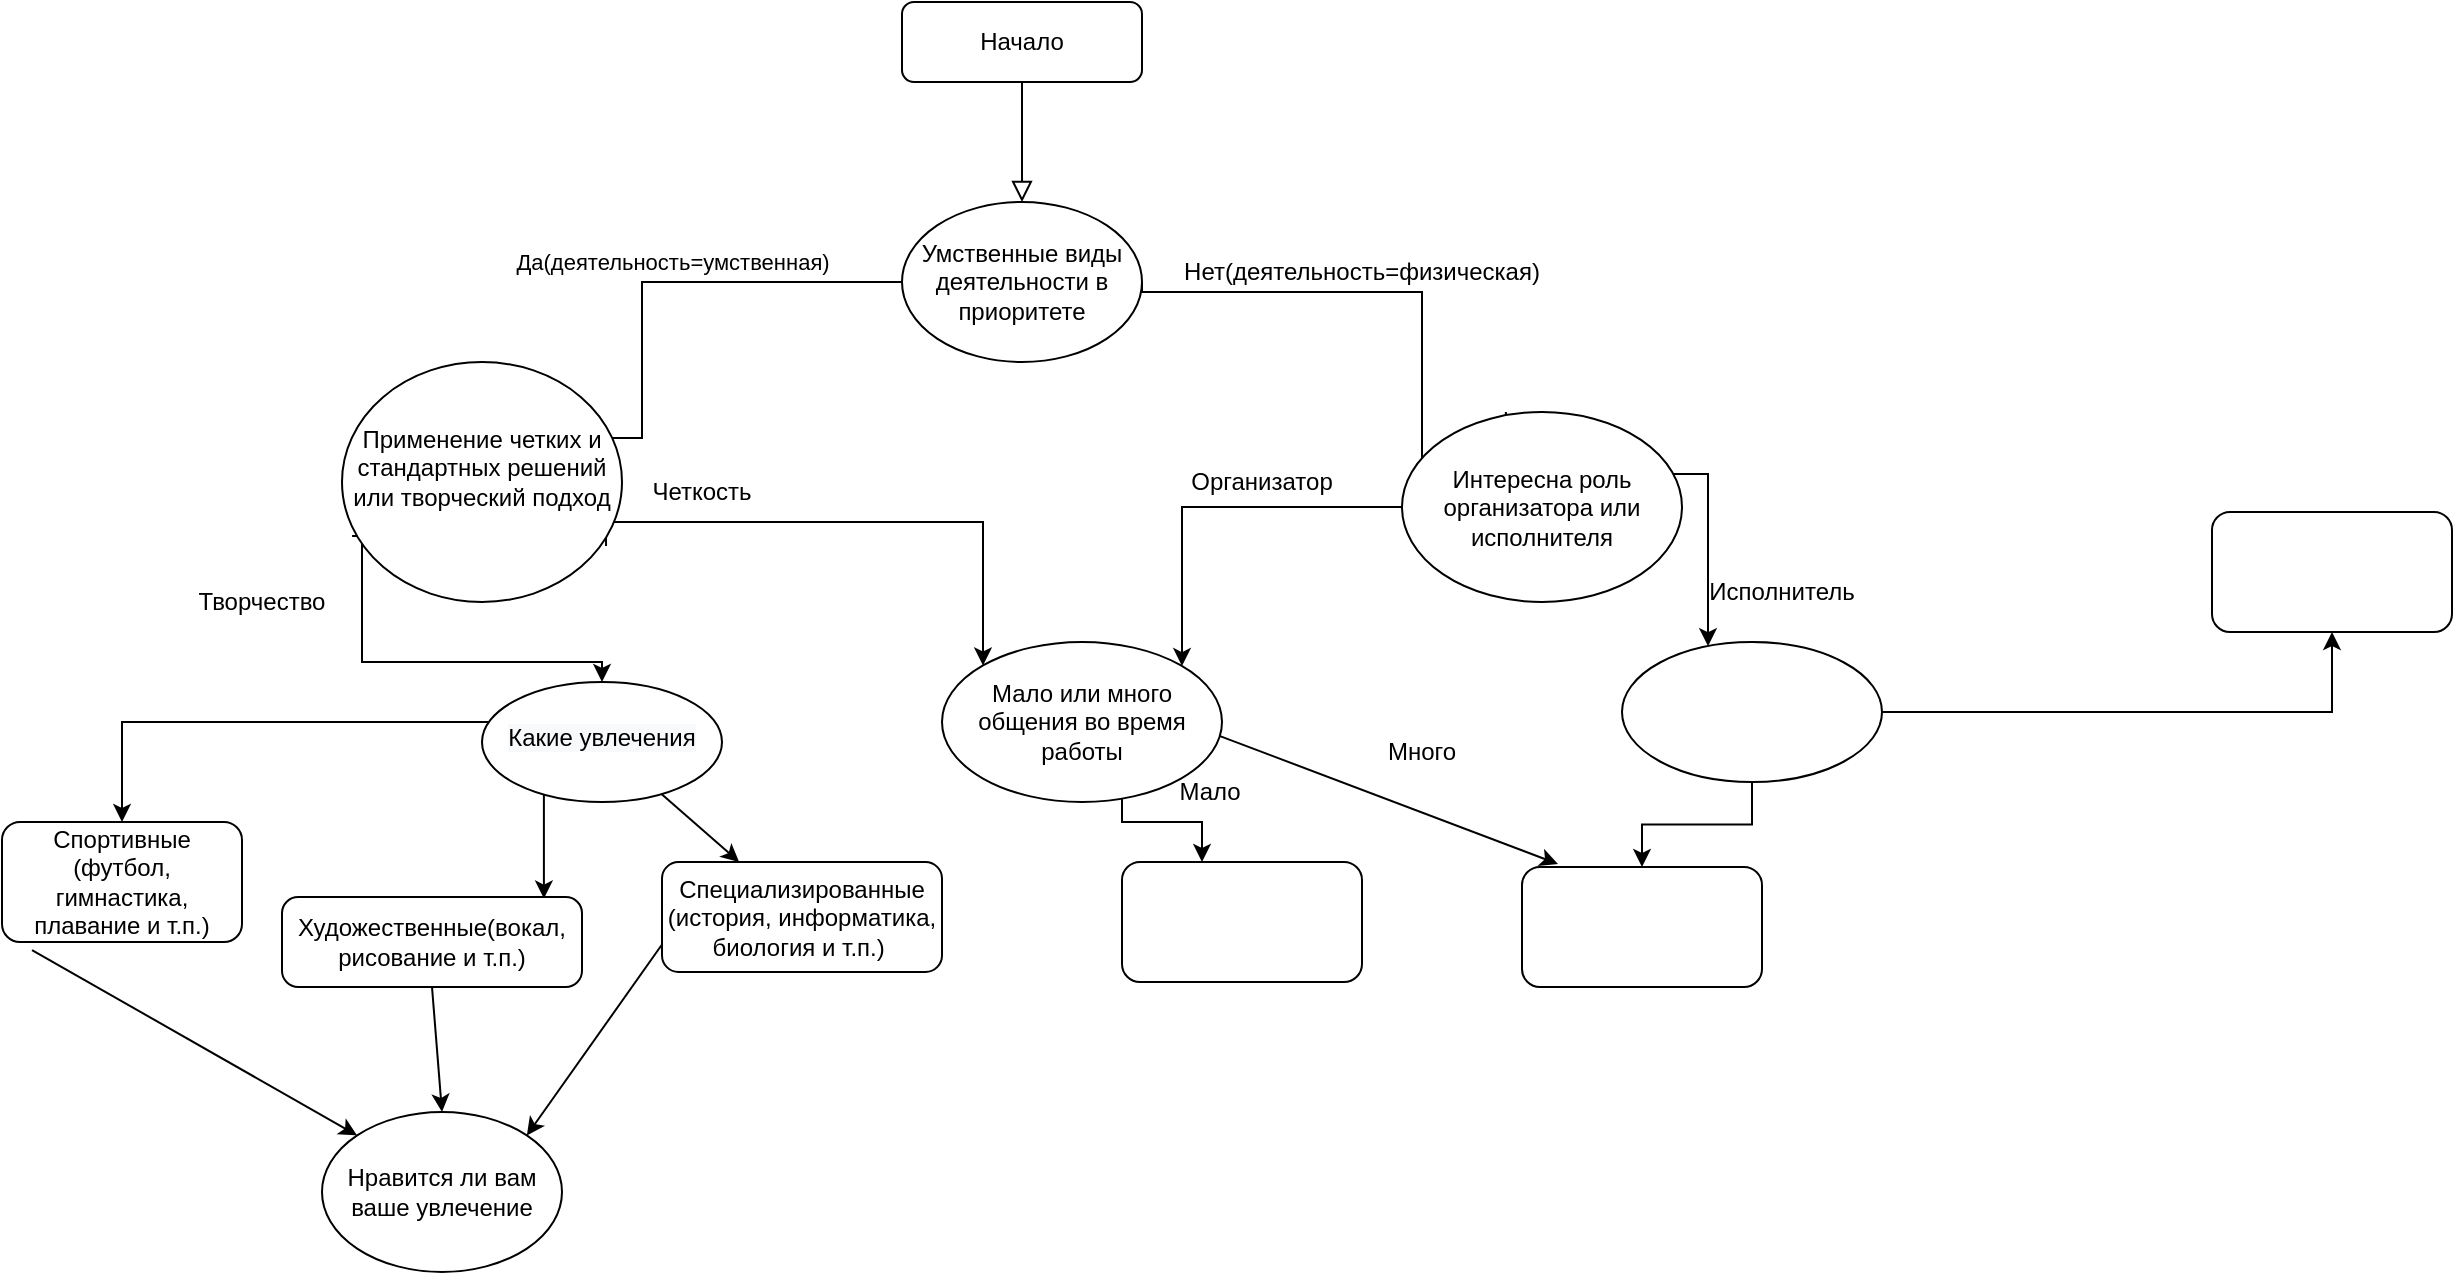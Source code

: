 <mxfile version="17.5.0" type="github">
  <diagram id="C5RBs43oDa-KdzZeNtuy" name="Page-1">
    <mxGraphModel dx="2125" dy="865" grid="1" gridSize="10" guides="1" tooltips="1" connect="1" arrows="1" fold="1" page="1" pageScale="1" pageWidth="827" pageHeight="1169" math="0" shadow="0">
      <root>
        <mxCell id="WIyWlLk6GJQsqaUBKTNV-0" />
        <mxCell id="WIyWlLk6GJQsqaUBKTNV-1" parent="WIyWlLk6GJQsqaUBKTNV-0" />
        <mxCell id="WIyWlLk6GJQsqaUBKTNV-2" value="" style="rounded=0;html=1;jettySize=auto;orthogonalLoop=1;fontSize=11;endArrow=block;endFill=0;endSize=8;strokeWidth=1;shadow=0;labelBackgroundColor=none;edgeStyle=orthogonalEdgeStyle;entryX=0.5;entryY=0;entryDx=0;entryDy=0;" parent="WIyWlLk6GJQsqaUBKTNV-1" source="WIyWlLk6GJQsqaUBKTNV-3" target="tutk3JAOFtVvvC1cwbrb-34" edge="1">
          <mxGeometry relative="1" as="geometry">
            <mxPoint x="355" y="70" as="targetPoint" />
          </mxGeometry>
        </mxCell>
        <mxCell id="WIyWlLk6GJQsqaUBKTNV-3" value="Начало" style="rounded=1;whiteSpace=wrap;html=1;fontSize=12;glass=0;strokeWidth=1;shadow=0;" parent="WIyWlLk6GJQsqaUBKTNV-1" vertex="1">
          <mxGeometry x="290" y="20" width="120" height="40" as="geometry" />
        </mxCell>
        <mxCell id="WIyWlLk6GJQsqaUBKTNV-4" value="Да(деятельность=умственная)" style="rounded=0;html=1;jettySize=auto;orthogonalLoop=1;fontSize=11;endArrow=block;endFill=0;endSize=8;strokeWidth=1;shadow=0;labelBackgroundColor=none;edgeStyle=orthogonalEdgeStyle;exitX=0;exitY=0.5;exitDx=0;exitDy=0;entryX=0.75;entryY=0.067;entryDx=0;entryDy=0;entryPerimeter=0;" parent="WIyWlLk6GJQsqaUBKTNV-1" source="tutk3JAOFtVvvC1cwbrb-34" target="tutk3JAOFtVvvC1cwbrb-30" edge="1">
          <mxGeometry x="-0.187" y="-10" relative="1" as="geometry">
            <mxPoint as="offset" />
            <mxPoint x="265" y="160" as="sourcePoint" />
            <mxPoint x="180" y="250" as="targetPoint" />
            <Array as="points">
              <mxPoint x="160" y="160" />
              <mxPoint x="160" y="238" />
            </Array>
          </mxGeometry>
        </mxCell>
        <mxCell id="tutk3JAOFtVvvC1cwbrb-13" value="" style="edgeStyle=orthogonalEdgeStyle;rounded=0;orthogonalLoop=1;jettySize=auto;html=1;exitX=0.943;exitY=0.767;exitDx=0;exitDy=0;exitPerimeter=0;entryX=0;entryY=0;entryDx=0;entryDy=0;startArrow=none;" edge="1" parent="WIyWlLk6GJQsqaUBKTNV-1" source="tutk3JAOFtVvvC1cwbrb-30" target="tutk3JAOFtVvvC1cwbrb-9">
          <mxGeometry relative="1" as="geometry">
            <mxPoint x="280" y="345" as="sourcePoint" />
            <mxPoint x="310" y="450" as="targetPoint" />
            <Array as="points">
              <mxPoint x="142" y="280" />
              <mxPoint x="331" y="280" />
            </Array>
          </mxGeometry>
        </mxCell>
        <mxCell id="tutk3JAOFtVvvC1cwbrb-15" value="" style="edgeStyle=orthogonalEdgeStyle;rounded=0;orthogonalLoop=1;jettySize=auto;html=1;exitX=0.036;exitY=0.725;exitDx=0;exitDy=0;exitPerimeter=0;entryX=0.5;entryY=0;entryDx=0;entryDy=0;" edge="1" parent="WIyWlLk6GJQsqaUBKTNV-1" source="tutk3JAOFtVvvC1cwbrb-30" target="tutk3JAOFtVvvC1cwbrb-14">
          <mxGeometry relative="1" as="geometry">
            <mxPoint x="80" y="390" as="sourcePoint" />
            <Array as="points">
              <mxPoint x="20" y="287" />
              <mxPoint x="20" y="350" />
            </Array>
          </mxGeometry>
        </mxCell>
        <mxCell id="tutk3JAOFtVvvC1cwbrb-8" value="" style="edgeStyle=orthogonalEdgeStyle;rounded=0;orthogonalLoop=1;jettySize=auto;html=1;exitX=0.964;exitY=0.326;exitDx=0;exitDy=0;exitPerimeter=0;" edge="1" parent="WIyWlLk6GJQsqaUBKTNV-1" source="tutk3JAOFtVvvC1cwbrb-35" target="tutk3JAOFtVvvC1cwbrb-7">
          <mxGeometry relative="1" as="geometry">
            <mxPoint x="650" y="305" as="sourcePoint" />
            <Array as="points">
              <mxPoint x="693" y="306" />
              <mxPoint x="693" y="305" />
            </Array>
          </mxGeometry>
        </mxCell>
        <mxCell id="tutk3JAOFtVvvC1cwbrb-10" value="" style="edgeStyle=orthogonalEdgeStyle;rounded=0;orthogonalLoop=1;jettySize=auto;html=1;exitX=0;exitY=0.5;exitDx=0;exitDy=0;startArrow=none;" edge="1" parent="WIyWlLk6GJQsqaUBKTNV-1" source="tutk3JAOFtVvvC1cwbrb-35" target="tutk3JAOFtVvvC1cwbrb-9">
          <mxGeometry relative="1" as="geometry">
            <mxPoint x="386.16" y="250.11" as="sourcePoint" />
            <Array as="points">
              <mxPoint x="430" y="273" />
              <mxPoint x="430" y="380" />
            </Array>
          </mxGeometry>
        </mxCell>
        <mxCell id="tutk3JAOFtVvvC1cwbrb-1" value="" style="edgeStyle=orthogonalEdgeStyle;rounded=0;html=1;jettySize=auto;orthogonalLoop=1;fontSize=11;endArrow=none;endFill=0;endSize=8;strokeWidth=1;shadow=0;labelBackgroundColor=none;exitX=1;exitY=0.5;exitDx=0;exitDy=0;entryX=0.371;entryY=0;entryDx=0;entryDy=0;entryPerimeter=0;" edge="1" parent="WIyWlLk6GJQsqaUBKTNV-1" source="tutk3JAOFtVvvC1cwbrb-34" target="tutk3JAOFtVvvC1cwbrb-35">
          <mxGeometry x="-0.615" y="20" relative="1" as="geometry">
            <mxPoint as="offset" />
            <mxPoint x="450" y="165" as="sourcePoint" />
            <mxPoint x="550" y="268.333" as="targetPoint" />
            <Array as="points">
              <mxPoint x="410" y="165" />
              <mxPoint x="550" y="165" />
              <mxPoint x="550" y="275" />
            </Array>
          </mxGeometry>
        </mxCell>
        <mxCell id="tutk3JAOFtVvvC1cwbrb-3" value="Нет(деятельность=физическая)" style="text;html=1;strokeColor=none;fillColor=none;align=center;verticalAlign=middle;whiteSpace=wrap;rounded=0;" vertex="1" parent="WIyWlLk6GJQsqaUBKTNV-1">
          <mxGeometry x="490" y="140" width="60" height="30" as="geometry" />
        </mxCell>
        <mxCell id="tutk3JAOFtVvvC1cwbrb-21" value="" style="edgeStyle=orthogonalEdgeStyle;rounded=0;orthogonalLoop=1;jettySize=auto;html=1;" edge="1" parent="WIyWlLk6GJQsqaUBKTNV-1" source="tutk3JAOFtVvvC1cwbrb-7" target="tutk3JAOFtVvvC1cwbrb-20">
          <mxGeometry relative="1" as="geometry" />
        </mxCell>
        <mxCell id="tutk3JAOFtVvvC1cwbrb-23" value="" style="edgeStyle=orthogonalEdgeStyle;rounded=0;orthogonalLoop=1;jettySize=auto;html=1;" edge="1" parent="WIyWlLk6GJQsqaUBKTNV-1" source="tutk3JAOFtVvvC1cwbrb-7" target="tutk3JAOFtVvvC1cwbrb-22">
          <mxGeometry relative="1" as="geometry" />
        </mxCell>
        <mxCell id="tutk3JAOFtVvvC1cwbrb-7" value="" style="ellipse;whiteSpace=wrap;html=1;" vertex="1" parent="WIyWlLk6GJQsqaUBKTNV-1">
          <mxGeometry x="650" y="340" width="130" height="70" as="geometry" />
        </mxCell>
        <mxCell id="tutk3JAOFtVvvC1cwbrb-28" value="" style="edgeStyle=orthogonalEdgeStyle;rounded=0;orthogonalLoop=1;jettySize=auto;html=1;" edge="1" parent="WIyWlLk6GJQsqaUBKTNV-1" source="tutk3JAOFtVvvC1cwbrb-9" target="tutk3JAOFtVvvC1cwbrb-27">
          <mxGeometry relative="1" as="geometry">
            <Array as="points">
              <mxPoint x="400" y="430" />
              <mxPoint x="440" y="430" />
            </Array>
          </mxGeometry>
        </mxCell>
        <mxCell id="tutk3JAOFtVvvC1cwbrb-9" value="&lt;span&gt;Мало или много общения во время работы&lt;/span&gt;" style="ellipse;whiteSpace=wrap;html=1;" vertex="1" parent="WIyWlLk6GJQsqaUBKTNV-1">
          <mxGeometry x="310" y="340" width="140" height="80" as="geometry" />
        </mxCell>
        <mxCell id="tutk3JAOFtVvvC1cwbrb-11" value="Исполнитель" style="text;html=1;strokeColor=none;fillColor=none;align=center;verticalAlign=middle;whiteSpace=wrap;rounded=0;" vertex="1" parent="WIyWlLk6GJQsqaUBKTNV-1">
          <mxGeometry x="700" y="300" width="60" height="30" as="geometry" />
        </mxCell>
        <mxCell id="tutk3JAOFtVvvC1cwbrb-40" value="" style="edgeStyle=orthogonalEdgeStyle;rounded=0;orthogonalLoop=1;jettySize=auto;html=1;entryX=0.873;entryY=0.017;entryDx=0;entryDy=0;entryPerimeter=0;" edge="1" parent="WIyWlLk6GJQsqaUBKTNV-1" source="tutk3JAOFtVvvC1cwbrb-14" target="tutk3JAOFtVvvC1cwbrb-43">
          <mxGeometry relative="1" as="geometry">
            <mxPoint x="189.2" y="599.4" as="targetPoint" />
            <Array as="points">
              <mxPoint x="111" y="420" />
              <mxPoint x="111" y="420" />
            </Array>
          </mxGeometry>
        </mxCell>
        <mxCell id="tutk3JAOFtVvvC1cwbrb-48" value="" style="edgeStyle=orthogonalEdgeStyle;rounded=0;orthogonalLoop=1;jettySize=auto;html=1;entryX=0.5;entryY=0;entryDx=0;entryDy=0;" edge="1" parent="WIyWlLk6GJQsqaUBKTNV-1" source="tutk3JAOFtVvvC1cwbrb-14" target="tutk3JAOFtVvvC1cwbrb-49">
          <mxGeometry relative="1" as="geometry">
            <mxPoint x="30" y="390" as="targetPoint" />
            <Array as="points">
              <mxPoint x="-100" y="380" />
            </Array>
          </mxGeometry>
        </mxCell>
        <mxCell id="tutk3JAOFtVvvC1cwbrb-14" value="&lt;span style=&quot;color: rgb(0, 0, 0); font-family: helvetica; font-size: 12px; font-style: normal; font-weight: 400; letter-spacing: normal; text-align: center; text-indent: 0px; text-transform: none; word-spacing: 0px; background-color: rgb(248, 249, 250); text-decoration: none; display: inline; float: none;&quot;&gt;Какие увлечения&lt;/span&gt;" style="ellipse;whiteSpace=wrap;html=1;shadow=0;strokeWidth=1;spacing=6;spacingTop=-4;" vertex="1" parent="WIyWlLk6GJQsqaUBKTNV-1">
          <mxGeometry x="80" y="360" width="120" height="60" as="geometry" />
        </mxCell>
        <mxCell id="tutk3JAOFtVvvC1cwbrb-17" value="Творчество" style="text;html=1;strokeColor=none;fillColor=none;align=center;verticalAlign=middle;whiteSpace=wrap;rounded=0;" vertex="1" parent="WIyWlLk6GJQsqaUBKTNV-1">
          <mxGeometry x="-60" y="305" width="60" height="30" as="geometry" />
        </mxCell>
        <mxCell id="tutk3JAOFtVvvC1cwbrb-20" value="" style="rounded=1;whiteSpace=wrap;html=1;" vertex="1" parent="WIyWlLk6GJQsqaUBKTNV-1">
          <mxGeometry x="945" y="275" width="120" height="60" as="geometry" />
        </mxCell>
        <mxCell id="tutk3JAOFtVvvC1cwbrb-22" value="" style="rounded=1;whiteSpace=wrap;html=1;" vertex="1" parent="WIyWlLk6GJQsqaUBKTNV-1">
          <mxGeometry x="600" y="452.5" width="120" height="60" as="geometry" />
        </mxCell>
        <mxCell id="tutk3JAOFtVvvC1cwbrb-24" value="Мало" style="text;html=1;strokeColor=none;fillColor=none;align=center;verticalAlign=middle;whiteSpace=wrap;rounded=0;" vertex="1" parent="WIyWlLk6GJQsqaUBKTNV-1">
          <mxGeometry x="414" y="400" width="60" height="30" as="geometry" />
        </mxCell>
        <mxCell id="tutk3JAOFtVvvC1cwbrb-25" value="Много" style="text;html=1;strokeColor=none;fillColor=none;align=center;verticalAlign=middle;whiteSpace=wrap;rounded=0;" vertex="1" parent="WIyWlLk6GJQsqaUBKTNV-1">
          <mxGeometry x="520" y="380" width="60" height="30" as="geometry" />
        </mxCell>
        <mxCell id="tutk3JAOFtVvvC1cwbrb-27" value="" style="rounded=1;whiteSpace=wrap;html=1;" vertex="1" parent="WIyWlLk6GJQsqaUBKTNV-1">
          <mxGeometry x="400" y="450" width="120" height="60" as="geometry" />
        </mxCell>
        <mxCell id="tutk3JAOFtVvvC1cwbrb-30" value="&lt;div&gt;Применение четких и стандартных решений или творческий подход&lt;/div&gt;&lt;div&gt;&lt;br&gt;&lt;/div&gt;" style="ellipse;whiteSpace=wrap;html=1;" vertex="1" parent="WIyWlLk6GJQsqaUBKTNV-1">
          <mxGeometry x="10" y="200" width="140" height="120" as="geometry" />
        </mxCell>
        <mxCell id="tutk3JAOFtVvvC1cwbrb-34" value="&lt;span&gt;Умственные виды деятельности в приоритете&lt;/span&gt;" style="ellipse;whiteSpace=wrap;html=1;" vertex="1" parent="WIyWlLk6GJQsqaUBKTNV-1">
          <mxGeometry x="290" y="120" width="120" height="80" as="geometry" />
        </mxCell>
        <mxCell id="tutk3JAOFtVvvC1cwbrb-35" value="&lt;span&gt;Интересна роль организатора или исполнителя&lt;/span&gt;" style="ellipse;whiteSpace=wrap;html=1;" vertex="1" parent="WIyWlLk6GJQsqaUBKTNV-1">
          <mxGeometry x="540" y="225" width="140" height="95" as="geometry" />
        </mxCell>
        <mxCell id="tutk3JAOFtVvvC1cwbrb-42" value="" style="endArrow=classic;html=1;rounded=0;" edge="1" parent="WIyWlLk6GJQsqaUBKTNV-1" source="tutk3JAOFtVvvC1cwbrb-14" target="tutk3JAOFtVvvC1cwbrb-44">
          <mxGeometry width="50" height="50" relative="1" as="geometry">
            <mxPoint x="530" y="420" as="sourcePoint" />
            <mxPoint x="290" y="560" as="targetPoint" />
            <Array as="points" />
          </mxGeometry>
        </mxCell>
        <mxCell id="tutk3JAOFtVvvC1cwbrb-43" value="Художественные(вокал, рисование и т.п.)" style="rounded=1;whiteSpace=wrap;html=1;arcSize=18;" vertex="1" parent="WIyWlLk6GJQsqaUBKTNV-1">
          <mxGeometry x="-20" y="467.5" width="150" height="45" as="geometry" />
        </mxCell>
        <mxCell id="tutk3JAOFtVvvC1cwbrb-44" value="Специализированные (история, информатика, биология и т.п.)&amp;nbsp;" style="rounded=1;whiteSpace=wrap;html=1;" vertex="1" parent="WIyWlLk6GJQsqaUBKTNV-1">
          <mxGeometry x="170" y="450" width="140" height="55" as="geometry" />
        </mxCell>
        <mxCell id="tutk3JAOFtVvvC1cwbrb-49" value="Спортивные (футбол, гимнастика, плавание и т.п.)" style="rounded=1;whiteSpace=wrap;html=1;" vertex="1" parent="WIyWlLk6GJQsqaUBKTNV-1">
          <mxGeometry x="-160" y="430" width="120" height="60" as="geometry" />
        </mxCell>
        <mxCell id="tutk3JAOFtVvvC1cwbrb-16" value="Четкость" style="text;html=1;strokeColor=none;fillColor=none;align=center;verticalAlign=middle;whiteSpace=wrap;rounded=0;" vertex="1" parent="WIyWlLk6GJQsqaUBKTNV-1">
          <mxGeometry x="160" y="250" width="60" height="30" as="geometry" />
        </mxCell>
        <mxCell id="tutk3JAOFtVvvC1cwbrb-54" value="" style="endArrow=classic;html=1;rounded=0;exitX=0.5;exitY=1;exitDx=0;exitDy=0;entryX=0.5;entryY=0;entryDx=0;entryDy=0;" edge="1" parent="WIyWlLk6GJQsqaUBKTNV-1" source="tutk3JAOFtVvvC1cwbrb-43" target="tutk3JAOFtVvvC1cwbrb-59">
          <mxGeometry width="50" height="50" relative="1" as="geometry">
            <mxPoint x="190" y="470" as="sourcePoint" />
            <mxPoint x="35" y="760" as="targetPoint" />
          </mxGeometry>
        </mxCell>
        <mxCell id="tutk3JAOFtVvvC1cwbrb-59" value="Нравится ли вам ваше увлечение" style="ellipse;whiteSpace=wrap;html=1;" vertex="1" parent="WIyWlLk6GJQsqaUBKTNV-1">
          <mxGeometry y="575" width="120" height="80" as="geometry" />
        </mxCell>
        <mxCell id="tutk3JAOFtVvvC1cwbrb-60" value="" style="endArrow=classic;html=1;rounded=0;exitX=0.125;exitY=1.067;exitDx=0;exitDy=0;exitPerimeter=0;entryX=0;entryY=0;entryDx=0;entryDy=0;" edge="1" parent="WIyWlLk6GJQsqaUBKTNV-1" source="tutk3JAOFtVvvC1cwbrb-49" target="tutk3JAOFtVvvC1cwbrb-59">
          <mxGeometry width="50" height="50" relative="1" as="geometry">
            <mxPoint x="190" y="470" as="sourcePoint" />
            <mxPoint x="240" y="420" as="targetPoint" />
          </mxGeometry>
        </mxCell>
        <mxCell id="tutk3JAOFtVvvC1cwbrb-61" value="" style="endArrow=classic;html=1;rounded=0;exitX=0;exitY=0.75;exitDx=0;exitDy=0;entryX=1;entryY=0;entryDx=0;entryDy=0;" edge="1" parent="WIyWlLk6GJQsqaUBKTNV-1" source="tutk3JAOFtVvvC1cwbrb-44" target="tutk3JAOFtVvvC1cwbrb-59">
          <mxGeometry width="50" height="50" relative="1" as="geometry">
            <mxPoint x="190" y="470" as="sourcePoint" />
            <mxPoint x="240" y="420" as="targetPoint" />
          </mxGeometry>
        </mxCell>
        <mxCell id="tutk3JAOFtVvvC1cwbrb-64" value="Организатор" style="text;html=1;strokeColor=none;fillColor=none;align=center;verticalAlign=middle;whiteSpace=wrap;rounded=0;" vertex="1" parent="WIyWlLk6GJQsqaUBKTNV-1">
          <mxGeometry x="440" y="245" width="60" height="30" as="geometry" />
        </mxCell>
        <mxCell id="tutk3JAOFtVvvC1cwbrb-65" value="" style="endArrow=classic;html=1;rounded=0;exitX=0.993;exitY=0.588;exitDx=0;exitDy=0;exitPerimeter=0;entryX=0.15;entryY=-0.025;entryDx=0;entryDy=0;entryPerimeter=0;" edge="1" parent="WIyWlLk6GJQsqaUBKTNV-1" source="tutk3JAOFtVvvC1cwbrb-9" target="tutk3JAOFtVvvC1cwbrb-22">
          <mxGeometry width="50" height="50" relative="1" as="geometry">
            <mxPoint x="490" y="400" as="sourcePoint" />
            <mxPoint x="610" y="450" as="targetPoint" />
          </mxGeometry>
        </mxCell>
      </root>
    </mxGraphModel>
  </diagram>
</mxfile>
